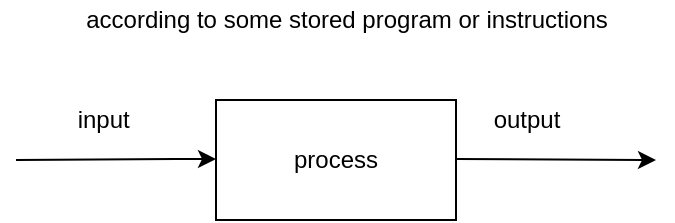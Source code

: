 <mxfile version="13.6.3" type="github">
  <diagram id="dOK8fGleZDZxnz4by578" name="Page-1">
    <mxGraphModel dx="1422" dy="794" grid="1" gridSize="10" guides="1" tooltips="1" connect="1" arrows="1" fold="1" page="1" pageScale="1" pageWidth="850" pageHeight="1100" math="0" shadow="0">
      <root>
        <mxCell id="0" />
        <mxCell id="1" parent="0" />
        <mxCell id="NktjRv0M6YxogWMJ7kmu-12" value="process" style="rounded=0;whiteSpace=wrap;html=1;" vertex="1" parent="1">
          <mxGeometry x="360" y="260" width="120" height="60" as="geometry" />
        </mxCell>
        <mxCell id="NktjRv0M6YxogWMJ7kmu-13" value="" style="endArrow=classic;html=1;" edge="1" parent="1">
          <mxGeometry width="50" height="50" relative="1" as="geometry">
            <mxPoint x="480" y="289.5" as="sourcePoint" />
            <mxPoint x="580" y="290" as="targetPoint" />
          </mxGeometry>
        </mxCell>
        <mxCell id="NktjRv0M6YxogWMJ7kmu-15" value="input&amp;nbsp;" style="text;html=1;align=center;verticalAlign=middle;resizable=0;points=[];autosize=1;" vertex="1" parent="1">
          <mxGeometry x="285" y="260" width="40" height="20" as="geometry" />
        </mxCell>
        <mxCell id="NktjRv0M6YxogWMJ7kmu-16" value="output" style="text;html=1;align=center;verticalAlign=middle;resizable=0;points=[];autosize=1;" vertex="1" parent="1">
          <mxGeometry x="490" y="260" width="50" height="20" as="geometry" />
        </mxCell>
        <mxCell id="NktjRv0M6YxogWMJ7kmu-17" value="according to some stored program or instructions" style="text;html=1;align=center;verticalAlign=middle;resizable=0;points=[];autosize=1;" vertex="1" parent="1">
          <mxGeometry x="285" y="210" width="280" height="20" as="geometry" />
        </mxCell>
        <mxCell id="NktjRv0M6YxogWMJ7kmu-18" value="" style="endArrow=classic;html=1;" edge="1" parent="1">
          <mxGeometry width="50" height="50" relative="1" as="geometry">
            <mxPoint x="260" y="290" as="sourcePoint" />
            <mxPoint x="360" y="289.5" as="targetPoint" />
            <Array as="points">
              <mxPoint x="330" y="289.5" />
            </Array>
          </mxGeometry>
        </mxCell>
      </root>
    </mxGraphModel>
  </diagram>
</mxfile>
